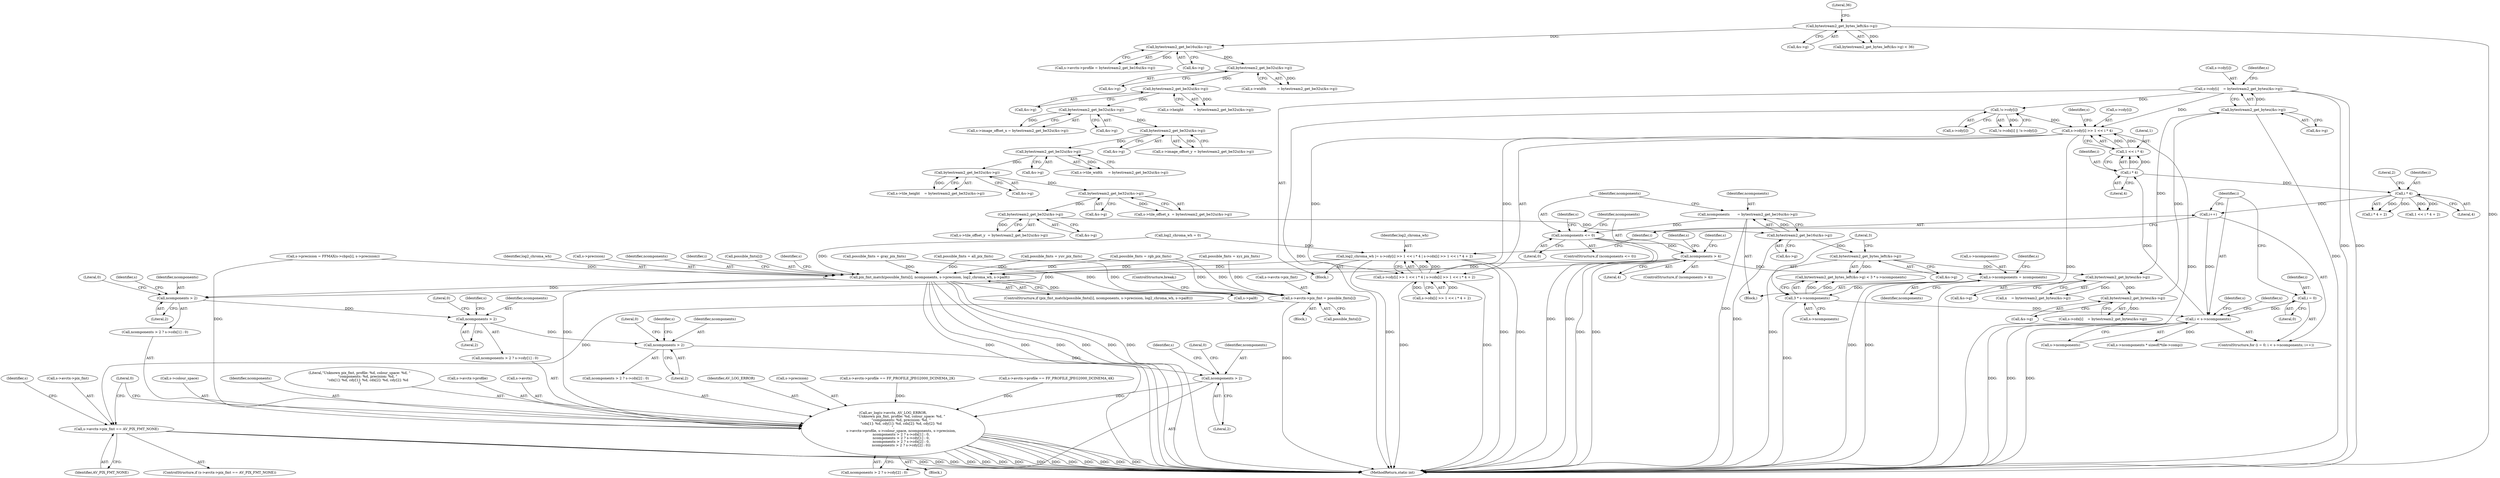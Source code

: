 digraph "0_FFmpeg_8bb11c3ca77b52e05a9ed1496a65f8a76e6e2d8f@pointer" {
"1000409" [label="(Call,s->cdy[i] >> 1 << i * 4)"];
"1000391" [label="(Call,!s->cdy[i])"];
"1000372" [label="(Call,s->cdy[i]    = bytestream2_get_byteu(&s->g))"];
"1000378" [label="(Call,bytestream2_get_byteu(&s->g))"];
"1000367" [label="(Call,bytestream2_get_byteu(&s->g))"];
"1000321" [label="(Call,bytestream2_get_byteu(&s->g))"];
"1000294" [label="(Call,bytestream2_get_bytes_left(&s->g))"];
"1000224" [label="(Call,bytestream2_get_be16u(&s->g))"];
"1000217" [label="(Call,bytestream2_get_be32u(&s->g))"];
"1000208" [label="(Call,bytestream2_get_be32u(&s->g))"];
"1000199" [label="(Call,bytestream2_get_be32u(&s->g))"];
"1000190" [label="(Call,bytestream2_get_be32u(&s->g))"];
"1000181" [label="(Call,bytestream2_get_be32u(&s->g))"];
"1000172" [label="(Call,bytestream2_get_be32u(&s->g))"];
"1000163" [label="(Call,bytestream2_get_be32u(&s->g))"];
"1000154" [label="(Call,bytestream2_get_be32u(&s->g))"];
"1000145" [label="(Call,bytestream2_get_be16u(&s->g))"];
"1000131" [label="(Call,bytestream2_get_bytes_left(&s->g))"];
"1000415" [label="(Call,1 << i * 4)"];
"1000417" [label="(Call,i * 4)"];
"1000310" [label="(Call,i < s->ncomponents)"];
"1000315" [label="(Call,i++)"];
"1000429" [label="(Call,i * 4)"];
"1000307" [label="(Call,i = 0)"];
"1000299" [label="(Call,3 * s->ncomponents)"];
"1000260" [label="(Call,s->ncomponents = ncomponents)"];
"1000246" [label="(Call,ncomponents > 4)"];
"1000230" [label="(Call,ncomponents <= 0)"];
"1000222" [label="(Call,ncomponents       = bytestream2_get_be16u(&s->g))"];
"1000408" [label="(Call,s->cdy[i] >> 1 << i * 4 | s->cdx[i] >> 1 << i * 4 + 2)"];
"1000406" [label="(Call,log2_chroma_wh |= s->cdy[i] >> 1 << i * 4 | s->cdx[i] >> 1 << i * 4 + 2)"];
"1000687" [label="(Call,pix_fmt_match(possible_fmts[i], ncomponents, s->precision, log2_chroma_wh, s->pal8))"];
"1000700" [label="(Call,s->avctx->pix_fmt = possible_fmts[i])"];
"1000711" [label="(Call,s->avctx->pix_fmt == AV_PIX_FMT_NONE)"];
"1000719" [label="(Call,av_log(s->avctx, AV_LOG_ERROR,\n               \"Unknown pix_fmt, profile: %d, colour_space: %d, \"\n               \"components: %d, precision: %d, \"\n               \"cdx[1]: %d, cdy[1]: %d, cdx[2]: %d, cdy[2]: %d\n\",\n               s->avctx->profile, s->colour_space, ncomponents, s->precision,\n               ncomponents > 2 ? s->cdx[1] : 0,\n               ncomponents > 2 ? s->cdy[1] : 0,\n               ncomponents > 2 ? s->cdx[2] : 0,\n               ncomponents > 2 ? s->cdy[2] : 0))"];
"1000738" [label="(Call,ncomponents > 2)"];
"1000748" [label="(Call,ncomponents > 2)"];
"1000758" [label="(Call,ncomponents > 2)"];
"1000768" [label="(Call,ncomponents > 2)"];
"1000711" [label="(Call,s->avctx->pix_fmt == AV_PIX_FMT_NONE)"];
"1000723" [label="(Identifier,AV_LOG_ERROR)"];
"1000391" [label="(Call,!s->cdy[i])"];
"1000699" [label="(Block,)"];
"1000753" [label="(Identifier,s)"];
"1000308" [label="(Identifier,i)"];
"1000199" [label="(Call,bytestream2_get_be32u(&s->g))"];
"1000114" [label="(Block,)"];
"1000295" [label="(Call,&s->g)"];
"1000293" [label="(Call,bytestream2_get_bytes_left(&s->g) < 3 * s->ncomponents)"];
"1000686" [label="(ControlStructure,if (pix_fmt_match(possible_fmts[i], ncomponents, s->precision, log2_chroma_wh, s->pal8)))"];
"1000230" [label="(Call,ncomponents <= 0)"];
"1000191" [label="(Call,&s->g)"];
"1000739" [label="(Identifier,ncomponents)"];
"1000131" [label="(Call,bytestream2_get_bytes_left(&s->g))"];
"1000691" [label="(Identifier,ncomponents)"];
"1000684" [label="(Identifier,i)"];
"1000734" [label="(Call,s->precision)"];
"1000415" [label="(Call,1 << i * 4)"];
"1000218" [label="(Call,&s->g)"];
"1000749" [label="(Identifier,ncomponents)"];
"1000139" [label="(Call,s->avctx->profile = bytestream2_get_be16u(&s->g))"];
"1000154" [label="(Call,bytestream2_get_be32u(&s->g))"];
"1000712" [label="(Call,s->avctx->pix_fmt)"];
"1000688" [label="(Call,possible_fmts[i])"];
"1000309" [label="(Literal,0)"];
"1000748" [label="(Call,ncomponents > 2)"];
"1000703" [label="(Identifier,s)"];
"1000361" [label="(Call,s->cdx[i]    = bytestream2_get_byteu(&s->g))"];
"1000307" [label="(Call,i = 0)"];
"1000776" [label="(Literal,0)"];
"1000418" [label="(Identifier,i)"];
"1000650" [label="(Call,possible_fmts = gray_pix_fmts)"];
"1000611" [label="(Call,s->avctx->profile == FF_PROFILE_JPEG2000_DCINEMA_2K)"];
"1000757" [label="(Call,ncomponents > 2 ? s->cdx[2] : 0)"];
"1000204" [label="(Call,s->tile_offset_x  = bytestream2_get_be32u(&s->g))"];
"1000182" [label="(Call,&s->g)"];
"1000232" [label="(Literal,0)"];
"1000435" [label="(Identifier,s)"];
"1000136" [label="(Literal,36)"];
"1000770" [label="(Literal,2)"];
"1000769" [label="(Identifier,ncomponents)"];
"1000311" [label="(Identifier,i)"];
"1000236" [label="(Identifier,s)"];
"1000118" [label="(Call,log2_chroma_wh = 0)"];
"1000319" [label="(Call,x    = bytestream2_get_byteu(&s->g))"];
"1000766" [label="(Literal,0)"];
"1000173" [label="(Call,&s->g)"];
"1000428" [label="(Call,i * 4 + 2)"];
"1000432" [label="(Literal,2)"];
"1000746" [label="(Literal,0)"];
"1000322" [label="(Call,&s->g)"];
"1000760" [label="(Literal,2)"];
"1000150" [label="(Call,s->width          = bytestream2_get_be32u(&s->g))"];
"1000687" [label="(Call,pix_fmt_match(possible_fmts[i], ncomponents, s->precision, log2_chroma_wh, s->pal8))"];
"1000200" [label="(Call,&s->g)"];
"1000159" [label="(Call,s->height         = bytestream2_get_be32u(&s->g))"];
"1000246" [label="(Call,ncomponents > 4)"];
"1000224" [label="(Call,bytestream2_get_be16u(&s->g))"];
"1000222" [label="(Call,ncomponents       = bytestream2_get_be16u(&s->g))"];
"1000172" [label="(Call,bytestream2_get_be32u(&s->g))"];
"1000217" [label="(Call,bytestream2_get_be32u(&s->g))"];
"1000231" [label="(Identifier,ncomponents)"];
"1000618" [label="(Call,s->avctx->profile == FF_PROFILE_JPEG2000_DCINEMA_4K)"];
"1000730" [label="(Call,s->colour_space)"];
"1000209" [label="(Call,&s->g)"];
"1000719" [label="(Call,av_log(s->avctx, AV_LOG_ERROR,\n               \"Unknown pix_fmt, profile: %d, colour_space: %d, \"\n               \"components: %d, precision: %d, \"\n               \"cdx[1]: %d, cdy[1]: %d, cdx[2]: %d, cdy[2]: %d\n\",\n               s->avctx->profile, s->colour_space, ncomponents, s->precision,\n               ncomponents > 2 ? s->cdx[1] : 0,\n               ncomponents > 2 ? s->cdy[1] : 0,\n               ncomponents > 2 ? s->cdx[2] : 0,\n               ncomponents > 2 ? s->cdy[2] : 0))"];
"1000733" [label="(Identifier,ncomponents)"];
"1000164" [label="(Call,&s->g)"];
"1000430" [label="(Identifier,i)"];
"1000373" [label="(Call,s->cdy[i])"];
"1000710" [label="(ControlStructure,if (s->avctx->pix_fmt == AV_PIX_FMT_NONE))"];
"1000132" [label="(Call,&s->g)"];
"1000750" [label="(Literal,2)"];
"1000659" [label="(Call,possible_fmts = yuv_pix_fmts)"];
"1000417" [label="(Call,i * 4)"];
"1000695" [label="(Identifier,log2_chroma_wh)"];
"1000130" [label="(Call,bytestream2_get_bytes_left(&s->g) < 36)"];
"1000312" [label="(Call,s->ncomponents)"];
"1000778" [label="(Literal,0)"];
"1000767" [label="(Call,ncomponents > 2 ? s->cdy[2] : 0)"];
"1000763" [label="(Identifier,s)"];
"1000368" [label="(Call,&s->g)"];
"1000392" [label="(Call,s->cdy[i])"];
"1000315" [label="(Call,i++)"];
"1000299" [label="(Call,3 * s->ncomponents)"];
"1000264" [label="(Identifier,ncomponents)"];
"1000696" [label="(Call,s->pal8)"];
"1000692" [label="(Call,s->precision)"];
"1000743" [label="(Identifier,s)"];
"1000426" [label="(Call,1 << i * 4 + 2)"];
"1000379" [label="(Call,&s->g)"];
"1000431" [label="(Literal,4)"];
"1000300" [label="(Literal,3)"];
"1000407" [label="(Identifier,log2_chroma_wh)"];
"1000190" [label="(Call,bytestream2_get_be32u(&s->g))"];
"1000701" [label="(Call,s->avctx->pix_fmt)"];
"1000408" [label="(Call,s->cdy[i] >> 1 << i * 4 | s->cdx[i] >> 1 << i * 4 + 2)"];
"1000208" [label="(Call,bytestream2_get_be32u(&s->g))"];
"1000186" [label="(Call,s->tile_width     = bytestream2_get_be32u(&s->g))"];
"1000320" [label="(Identifier,x)"];
"1000724" [label="(Literal,\"Unknown pix_fmt, profile: %d, colour_space: %d, \"\n               \"components: %d, precision: %d, \"\n               \"cdx[1]: %d, cdy[1]: %d, cdx[2]: %d, cdy[2]: %d\n\")"];
"1000419" [label="(Literal,4)"];
"1000779" [label="(MethodReturn,static int)"];
"1000406" [label="(Call,log2_chroma_wh |= s->cdy[i] >> 1 << i * 4 | s->cdx[i] >> 1 << i * 4 + 2)"];
"1000626" [label="(Call,possible_fmts = xyz_pix_fmts)"];
"1000294" [label="(Call,bytestream2_get_bytes_left(&s->g))"];
"1000721" [label="(Identifier,s)"];
"1000310" [label="(Call,i < s->ncomponents)"];
"1000195" [label="(Call,s->tile_height    = bytestream2_get_be32u(&s->g))"];
"1000718" [label="(Block,)"];
"1000725" [label="(Call,s->avctx->profile)"];
"1000317" [label="(Block,)"];
"1000177" [label="(Call,s->image_offset_y = bytestream2_get_be32u(&s->g))"];
"1000252" [label="(Identifier,s)"];
"1000717" [label="(Identifier,AV_PIX_FMT_NONE)"];
"1000423" [label="(Identifier,s)"];
"1000316" [label="(Identifier,i)"];
"1000155" [label="(Call,&s->g)"];
"1000706" [label="(Call,possible_fmts[i])"];
"1000720" [label="(Call,s->avctx)"];
"1000768" [label="(Call,ncomponents > 2)"];
"1000429" [label="(Call,i * 4)"];
"1000248" [label="(Literal,4)"];
"1000709" [label="(ControlStructure,break;)"];
"1000146" [label="(Call,&s->g)"];
"1000700" [label="(Call,s->avctx->pix_fmt = possible_fmts[i])"];
"1000420" [label="(Call,s->cdx[i] >> 1 << i * 4 + 2)"];
"1000773" [label="(Identifier,s)"];
"1000641" [label="(Call,possible_fmts = rgb_pix_fmts)"];
"1000558" [label="(Call,s->ncomponents * sizeof(*tile->comp))"];
"1000247" [label="(Identifier,ncomponents)"];
"1000410" [label="(Call,s->cdy[i])"];
"1000145" [label="(Call,bytestream2_get_be16u(&s->g))"];
"1000163" [label="(Call,bytestream2_get_be32u(&s->g))"];
"1000223" [label="(Identifier,ncomponents)"];
"1000756" [label="(Literal,0)"];
"1000225" [label="(Call,&s->g)"];
"1000213" [label="(Call,s->tile_offset_y  = bytestream2_get_be32u(&s->g))"];
"1000668" [label="(Call,possible_fmts = all_pix_fmts)"];
"1000759" [label="(Identifier,ncomponents)"];
"1000260" [label="(Call,s->ncomponents = ncomponents)"];
"1000738" [label="(Call,ncomponents > 2)"];
"1000388" [label="(Identifier,s)"];
"1000168" [label="(Call,s->image_offset_x = bytestream2_get_be32u(&s->g))"];
"1000301" [label="(Call,s->ncomponents)"];
"1000262" [label="(Identifier,s)"];
"1000306" [label="(ControlStructure,for (i = 0; i < s->ncomponents; i++))"];
"1000367" [label="(Call,bytestream2_get_byteu(&s->g))"];
"1000269" [label="(Identifier,s)"];
"1000378" [label="(Call,bytestream2_get_byteu(&s->g))"];
"1000372" [label="(Call,s->cdy[i]    = bytestream2_get_byteu(&s->g))"];
"1000337" [label="(Call,s->precision = FFMAX(s->cbps[i], s->precision))"];
"1000181" [label="(Call,bytestream2_get_be32u(&s->g))"];
"1000321" [label="(Call,bytestream2_get_byteu(&s->g))"];
"1000261" [label="(Call,s->ncomponents)"];
"1000245" [label="(ControlStructure,if (ncomponents > 4))"];
"1000384" [label="(Call,!s->cdx[i] || !s->cdy[i])"];
"1000747" [label="(Call,ncomponents > 2 ? s->cdy[1] : 0)"];
"1000416" [label="(Literal,1)"];
"1000758" [label="(Call,ncomponents > 2)"];
"1000409" [label="(Call,s->cdy[i] >> 1 << i * 4)"];
"1000737" [label="(Call,ncomponents > 2 ? s->cdx[1] : 0)"];
"1000229" [label="(ControlStructure,if (ncomponents <= 0))"];
"1000740" [label="(Literal,2)"];
"1000409" -> "1000408"  [label="AST: "];
"1000409" -> "1000415"  [label="CFG: "];
"1000410" -> "1000409"  [label="AST: "];
"1000415" -> "1000409"  [label="AST: "];
"1000423" -> "1000409"  [label="CFG: "];
"1000409" -> "1000779"  [label="DDG: "];
"1000409" -> "1000779"  [label="DDG: "];
"1000409" -> "1000408"  [label="DDG: "];
"1000409" -> "1000408"  [label="DDG: "];
"1000391" -> "1000409"  [label="DDG: "];
"1000372" -> "1000409"  [label="DDG: "];
"1000415" -> "1000409"  [label="DDG: "];
"1000415" -> "1000409"  [label="DDG: "];
"1000391" -> "1000384"  [label="AST: "];
"1000391" -> "1000392"  [label="CFG: "];
"1000392" -> "1000391"  [label="AST: "];
"1000384" -> "1000391"  [label="CFG: "];
"1000391" -> "1000779"  [label="DDG: "];
"1000391" -> "1000384"  [label="DDG: "];
"1000372" -> "1000391"  [label="DDG: "];
"1000372" -> "1000317"  [label="AST: "];
"1000372" -> "1000378"  [label="CFG: "];
"1000373" -> "1000372"  [label="AST: "];
"1000378" -> "1000372"  [label="AST: "];
"1000388" -> "1000372"  [label="CFG: "];
"1000372" -> "1000779"  [label="DDG: "];
"1000372" -> "1000779"  [label="DDG: "];
"1000378" -> "1000372"  [label="DDG: "];
"1000378" -> "1000379"  [label="CFG: "];
"1000379" -> "1000378"  [label="AST: "];
"1000378" -> "1000779"  [label="DDG: "];
"1000378" -> "1000321"  [label="DDG: "];
"1000367" -> "1000378"  [label="DDG: "];
"1000367" -> "1000361"  [label="AST: "];
"1000367" -> "1000368"  [label="CFG: "];
"1000368" -> "1000367"  [label="AST: "];
"1000361" -> "1000367"  [label="CFG: "];
"1000367" -> "1000361"  [label="DDG: "];
"1000321" -> "1000367"  [label="DDG: "];
"1000321" -> "1000319"  [label="AST: "];
"1000321" -> "1000322"  [label="CFG: "];
"1000322" -> "1000321"  [label="AST: "];
"1000319" -> "1000321"  [label="CFG: "];
"1000321" -> "1000319"  [label="DDG: "];
"1000294" -> "1000321"  [label="DDG: "];
"1000294" -> "1000293"  [label="AST: "];
"1000294" -> "1000295"  [label="CFG: "];
"1000295" -> "1000294"  [label="AST: "];
"1000300" -> "1000294"  [label="CFG: "];
"1000294" -> "1000779"  [label="DDG: "];
"1000294" -> "1000293"  [label="DDG: "];
"1000224" -> "1000294"  [label="DDG: "];
"1000224" -> "1000222"  [label="AST: "];
"1000224" -> "1000225"  [label="CFG: "];
"1000225" -> "1000224"  [label="AST: "];
"1000222" -> "1000224"  [label="CFG: "];
"1000224" -> "1000779"  [label="DDG: "];
"1000224" -> "1000222"  [label="DDG: "];
"1000217" -> "1000224"  [label="DDG: "];
"1000217" -> "1000213"  [label="AST: "];
"1000217" -> "1000218"  [label="CFG: "];
"1000218" -> "1000217"  [label="AST: "];
"1000213" -> "1000217"  [label="CFG: "];
"1000217" -> "1000213"  [label="DDG: "];
"1000208" -> "1000217"  [label="DDG: "];
"1000208" -> "1000204"  [label="AST: "];
"1000208" -> "1000209"  [label="CFG: "];
"1000209" -> "1000208"  [label="AST: "];
"1000204" -> "1000208"  [label="CFG: "];
"1000208" -> "1000204"  [label="DDG: "];
"1000199" -> "1000208"  [label="DDG: "];
"1000199" -> "1000195"  [label="AST: "];
"1000199" -> "1000200"  [label="CFG: "];
"1000200" -> "1000199"  [label="AST: "];
"1000195" -> "1000199"  [label="CFG: "];
"1000199" -> "1000195"  [label="DDG: "];
"1000190" -> "1000199"  [label="DDG: "];
"1000190" -> "1000186"  [label="AST: "];
"1000190" -> "1000191"  [label="CFG: "];
"1000191" -> "1000190"  [label="AST: "];
"1000186" -> "1000190"  [label="CFG: "];
"1000190" -> "1000186"  [label="DDG: "];
"1000181" -> "1000190"  [label="DDG: "];
"1000181" -> "1000177"  [label="AST: "];
"1000181" -> "1000182"  [label="CFG: "];
"1000182" -> "1000181"  [label="AST: "];
"1000177" -> "1000181"  [label="CFG: "];
"1000181" -> "1000177"  [label="DDG: "];
"1000172" -> "1000181"  [label="DDG: "];
"1000172" -> "1000168"  [label="AST: "];
"1000172" -> "1000173"  [label="CFG: "];
"1000173" -> "1000172"  [label="AST: "];
"1000168" -> "1000172"  [label="CFG: "];
"1000172" -> "1000168"  [label="DDG: "];
"1000163" -> "1000172"  [label="DDG: "];
"1000163" -> "1000159"  [label="AST: "];
"1000163" -> "1000164"  [label="CFG: "];
"1000164" -> "1000163"  [label="AST: "];
"1000159" -> "1000163"  [label="CFG: "];
"1000163" -> "1000159"  [label="DDG: "];
"1000154" -> "1000163"  [label="DDG: "];
"1000154" -> "1000150"  [label="AST: "];
"1000154" -> "1000155"  [label="CFG: "];
"1000155" -> "1000154"  [label="AST: "];
"1000150" -> "1000154"  [label="CFG: "];
"1000154" -> "1000150"  [label="DDG: "];
"1000145" -> "1000154"  [label="DDG: "];
"1000145" -> "1000139"  [label="AST: "];
"1000145" -> "1000146"  [label="CFG: "];
"1000146" -> "1000145"  [label="AST: "];
"1000139" -> "1000145"  [label="CFG: "];
"1000145" -> "1000139"  [label="DDG: "];
"1000131" -> "1000145"  [label="DDG: "];
"1000131" -> "1000130"  [label="AST: "];
"1000131" -> "1000132"  [label="CFG: "];
"1000132" -> "1000131"  [label="AST: "];
"1000136" -> "1000131"  [label="CFG: "];
"1000131" -> "1000779"  [label="DDG: "];
"1000131" -> "1000130"  [label="DDG: "];
"1000415" -> "1000417"  [label="CFG: "];
"1000416" -> "1000415"  [label="AST: "];
"1000417" -> "1000415"  [label="AST: "];
"1000417" -> "1000415"  [label="DDG: "];
"1000417" -> "1000415"  [label="DDG: "];
"1000417" -> "1000419"  [label="CFG: "];
"1000418" -> "1000417"  [label="AST: "];
"1000419" -> "1000417"  [label="AST: "];
"1000310" -> "1000417"  [label="DDG: "];
"1000417" -> "1000429"  [label="DDG: "];
"1000310" -> "1000306"  [label="AST: "];
"1000310" -> "1000312"  [label="CFG: "];
"1000311" -> "1000310"  [label="AST: "];
"1000312" -> "1000310"  [label="AST: "];
"1000320" -> "1000310"  [label="CFG: "];
"1000435" -> "1000310"  [label="CFG: "];
"1000310" -> "1000779"  [label="DDG: "];
"1000310" -> "1000779"  [label="DDG: "];
"1000310" -> "1000779"  [label="DDG: "];
"1000315" -> "1000310"  [label="DDG: "];
"1000307" -> "1000310"  [label="DDG: "];
"1000299" -> "1000310"  [label="DDG: "];
"1000310" -> "1000558"  [label="DDG: "];
"1000315" -> "1000306"  [label="AST: "];
"1000315" -> "1000316"  [label="CFG: "];
"1000316" -> "1000315"  [label="AST: "];
"1000311" -> "1000315"  [label="CFG: "];
"1000429" -> "1000315"  [label="DDG: "];
"1000429" -> "1000428"  [label="AST: "];
"1000429" -> "1000431"  [label="CFG: "];
"1000430" -> "1000429"  [label="AST: "];
"1000431" -> "1000429"  [label="AST: "];
"1000432" -> "1000429"  [label="CFG: "];
"1000429" -> "1000426"  [label="DDG: "];
"1000429" -> "1000426"  [label="DDG: "];
"1000429" -> "1000428"  [label="DDG: "];
"1000429" -> "1000428"  [label="DDG: "];
"1000307" -> "1000306"  [label="AST: "];
"1000307" -> "1000309"  [label="CFG: "];
"1000308" -> "1000307"  [label="AST: "];
"1000309" -> "1000307"  [label="AST: "];
"1000311" -> "1000307"  [label="CFG: "];
"1000299" -> "1000293"  [label="AST: "];
"1000299" -> "1000301"  [label="CFG: "];
"1000300" -> "1000299"  [label="AST: "];
"1000301" -> "1000299"  [label="AST: "];
"1000293" -> "1000299"  [label="CFG: "];
"1000299" -> "1000779"  [label="DDG: "];
"1000299" -> "1000293"  [label="DDG: "];
"1000299" -> "1000293"  [label="DDG: "];
"1000260" -> "1000299"  [label="DDG: "];
"1000260" -> "1000114"  [label="AST: "];
"1000260" -> "1000264"  [label="CFG: "];
"1000261" -> "1000260"  [label="AST: "];
"1000264" -> "1000260"  [label="AST: "];
"1000269" -> "1000260"  [label="CFG: "];
"1000260" -> "1000779"  [label="DDG: "];
"1000260" -> "1000779"  [label="DDG: "];
"1000246" -> "1000260"  [label="DDG: "];
"1000246" -> "1000245"  [label="AST: "];
"1000246" -> "1000248"  [label="CFG: "];
"1000247" -> "1000246"  [label="AST: "];
"1000248" -> "1000246"  [label="AST: "];
"1000252" -> "1000246"  [label="CFG: "];
"1000262" -> "1000246"  [label="CFG: "];
"1000246" -> "1000779"  [label="DDG: "];
"1000246" -> "1000779"  [label="DDG: "];
"1000230" -> "1000246"  [label="DDG: "];
"1000246" -> "1000687"  [label="DDG: "];
"1000246" -> "1000738"  [label="DDG: "];
"1000230" -> "1000229"  [label="AST: "];
"1000230" -> "1000232"  [label="CFG: "];
"1000231" -> "1000230"  [label="AST: "];
"1000232" -> "1000230"  [label="AST: "];
"1000236" -> "1000230"  [label="CFG: "];
"1000247" -> "1000230"  [label="CFG: "];
"1000230" -> "1000779"  [label="DDG: "];
"1000230" -> "1000779"  [label="DDG: "];
"1000222" -> "1000230"  [label="DDG: "];
"1000222" -> "1000114"  [label="AST: "];
"1000223" -> "1000222"  [label="AST: "];
"1000231" -> "1000222"  [label="CFG: "];
"1000222" -> "1000779"  [label="DDG: "];
"1000408" -> "1000406"  [label="AST: "];
"1000408" -> "1000420"  [label="CFG: "];
"1000420" -> "1000408"  [label="AST: "];
"1000406" -> "1000408"  [label="CFG: "];
"1000408" -> "1000779"  [label="DDG: "];
"1000408" -> "1000779"  [label="DDG: "];
"1000408" -> "1000406"  [label="DDG: "];
"1000408" -> "1000406"  [label="DDG: "];
"1000420" -> "1000408"  [label="DDG: "];
"1000420" -> "1000408"  [label="DDG: "];
"1000406" -> "1000317"  [label="AST: "];
"1000407" -> "1000406"  [label="AST: "];
"1000316" -> "1000406"  [label="CFG: "];
"1000406" -> "1000779"  [label="DDG: "];
"1000406" -> "1000779"  [label="DDG: "];
"1000406" -> "1000779"  [label="DDG: "];
"1000118" -> "1000406"  [label="DDG: "];
"1000406" -> "1000687"  [label="DDG: "];
"1000687" -> "1000686"  [label="AST: "];
"1000687" -> "1000696"  [label="CFG: "];
"1000688" -> "1000687"  [label="AST: "];
"1000691" -> "1000687"  [label="AST: "];
"1000692" -> "1000687"  [label="AST: "];
"1000695" -> "1000687"  [label="AST: "];
"1000696" -> "1000687"  [label="AST: "];
"1000703" -> "1000687"  [label="CFG: "];
"1000684" -> "1000687"  [label="CFG: "];
"1000687" -> "1000779"  [label="DDG: "];
"1000687" -> "1000779"  [label="DDG: "];
"1000687" -> "1000779"  [label="DDG: "];
"1000687" -> "1000779"  [label="DDG: "];
"1000687" -> "1000779"  [label="DDG: "];
"1000687" -> "1000779"  [label="DDG: "];
"1000650" -> "1000687"  [label="DDG: "];
"1000659" -> "1000687"  [label="DDG: "];
"1000626" -> "1000687"  [label="DDG: "];
"1000668" -> "1000687"  [label="DDG: "];
"1000641" -> "1000687"  [label="DDG: "];
"1000337" -> "1000687"  [label="DDG: "];
"1000118" -> "1000687"  [label="DDG: "];
"1000687" -> "1000700"  [label="DDG: "];
"1000687" -> "1000719"  [label="DDG: "];
"1000687" -> "1000738"  [label="DDG: "];
"1000700" -> "1000699"  [label="AST: "];
"1000700" -> "1000706"  [label="CFG: "];
"1000701" -> "1000700"  [label="AST: "];
"1000706" -> "1000700"  [label="AST: "];
"1000709" -> "1000700"  [label="CFG: "];
"1000700" -> "1000779"  [label="DDG: "];
"1000650" -> "1000700"  [label="DDG: "];
"1000659" -> "1000700"  [label="DDG: "];
"1000626" -> "1000700"  [label="DDG: "];
"1000668" -> "1000700"  [label="DDG: "];
"1000641" -> "1000700"  [label="DDG: "];
"1000700" -> "1000711"  [label="DDG: "];
"1000711" -> "1000710"  [label="AST: "];
"1000711" -> "1000717"  [label="CFG: "];
"1000712" -> "1000711"  [label="AST: "];
"1000717" -> "1000711"  [label="AST: "];
"1000721" -> "1000711"  [label="CFG: "];
"1000778" -> "1000711"  [label="CFG: "];
"1000711" -> "1000779"  [label="DDG: "];
"1000711" -> "1000779"  [label="DDG: "];
"1000711" -> "1000779"  [label="DDG: "];
"1000719" -> "1000718"  [label="AST: "];
"1000719" -> "1000767"  [label="CFG: "];
"1000720" -> "1000719"  [label="AST: "];
"1000723" -> "1000719"  [label="AST: "];
"1000724" -> "1000719"  [label="AST: "];
"1000725" -> "1000719"  [label="AST: "];
"1000730" -> "1000719"  [label="AST: "];
"1000733" -> "1000719"  [label="AST: "];
"1000734" -> "1000719"  [label="AST: "];
"1000737" -> "1000719"  [label="AST: "];
"1000747" -> "1000719"  [label="AST: "];
"1000757" -> "1000719"  [label="AST: "];
"1000767" -> "1000719"  [label="AST: "];
"1000778" -> "1000719"  [label="CFG: "];
"1000719" -> "1000779"  [label="DDG: "];
"1000719" -> "1000779"  [label="DDG: "];
"1000719" -> "1000779"  [label="DDG: "];
"1000719" -> "1000779"  [label="DDG: "];
"1000719" -> "1000779"  [label="DDG: "];
"1000719" -> "1000779"  [label="DDG: "];
"1000719" -> "1000779"  [label="DDG: "];
"1000719" -> "1000779"  [label="DDG: "];
"1000719" -> "1000779"  [label="DDG: "];
"1000719" -> "1000779"  [label="DDG: "];
"1000719" -> "1000779"  [label="DDG: "];
"1000618" -> "1000719"  [label="DDG: "];
"1000611" -> "1000719"  [label="DDG: "];
"1000768" -> "1000719"  [label="DDG: "];
"1000337" -> "1000719"  [label="DDG: "];
"1000738" -> "1000737"  [label="AST: "];
"1000738" -> "1000740"  [label="CFG: "];
"1000739" -> "1000738"  [label="AST: "];
"1000740" -> "1000738"  [label="AST: "];
"1000743" -> "1000738"  [label="CFG: "];
"1000746" -> "1000738"  [label="CFG: "];
"1000738" -> "1000748"  [label="DDG: "];
"1000748" -> "1000747"  [label="AST: "];
"1000748" -> "1000750"  [label="CFG: "];
"1000749" -> "1000748"  [label="AST: "];
"1000750" -> "1000748"  [label="AST: "];
"1000753" -> "1000748"  [label="CFG: "];
"1000756" -> "1000748"  [label="CFG: "];
"1000748" -> "1000758"  [label="DDG: "];
"1000758" -> "1000757"  [label="AST: "];
"1000758" -> "1000760"  [label="CFG: "];
"1000759" -> "1000758"  [label="AST: "];
"1000760" -> "1000758"  [label="AST: "];
"1000763" -> "1000758"  [label="CFG: "];
"1000766" -> "1000758"  [label="CFG: "];
"1000758" -> "1000768"  [label="DDG: "];
"1000768" -> "1000767"  [label="AST: "];
"1000768" -> "1000770"  [label="CFG: "];
"1000769" -> "1000768"  [label="AST: "];
"1000770" -> "1000768"  [label="AST: "];
"1000773" -> "1000768"  [label="CFG: "];
"1000776" -> "1000768"  [label="CFG: "];
}
